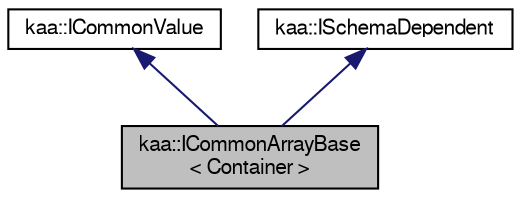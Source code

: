 digraph "kaa::ICommonArrayBase&lt; Container &gt;"
{
  bgcolor="transparent";
  edge [fontname="FreeSans",fontsize="10",labelfontname="FreeSans",labelfontsize="10"];
  node [fontname="FreeSans",fontsize="10",shape=record];
  Node1 [label="kaa::ICommonArrayBase\l\< Container \>",height=0.2,width=0.4,color="black", fillcolor="grey75", style="filled" fontcolor="black"];
  Node2 -> Node1 [dir="back",color="midnightblue",fontsize="10",style="solid",fontname="FreeSans"];
  Node2 [label="kaa::ICommonValue",height=0.2,width=0.4,color="black",URL="$classkaa_1_1ICommonValue.html"];
  Node3 -> Node1 [dir="back",color="midnightblue",fontsize="10",style="solid",fontname="FreeSans"];
  Node3 [label="kaa::ISchemaDependent",height=0.2,width=0.4,color="black",URL="$classkaa_1_1ISchemaDependent.html"];
}
